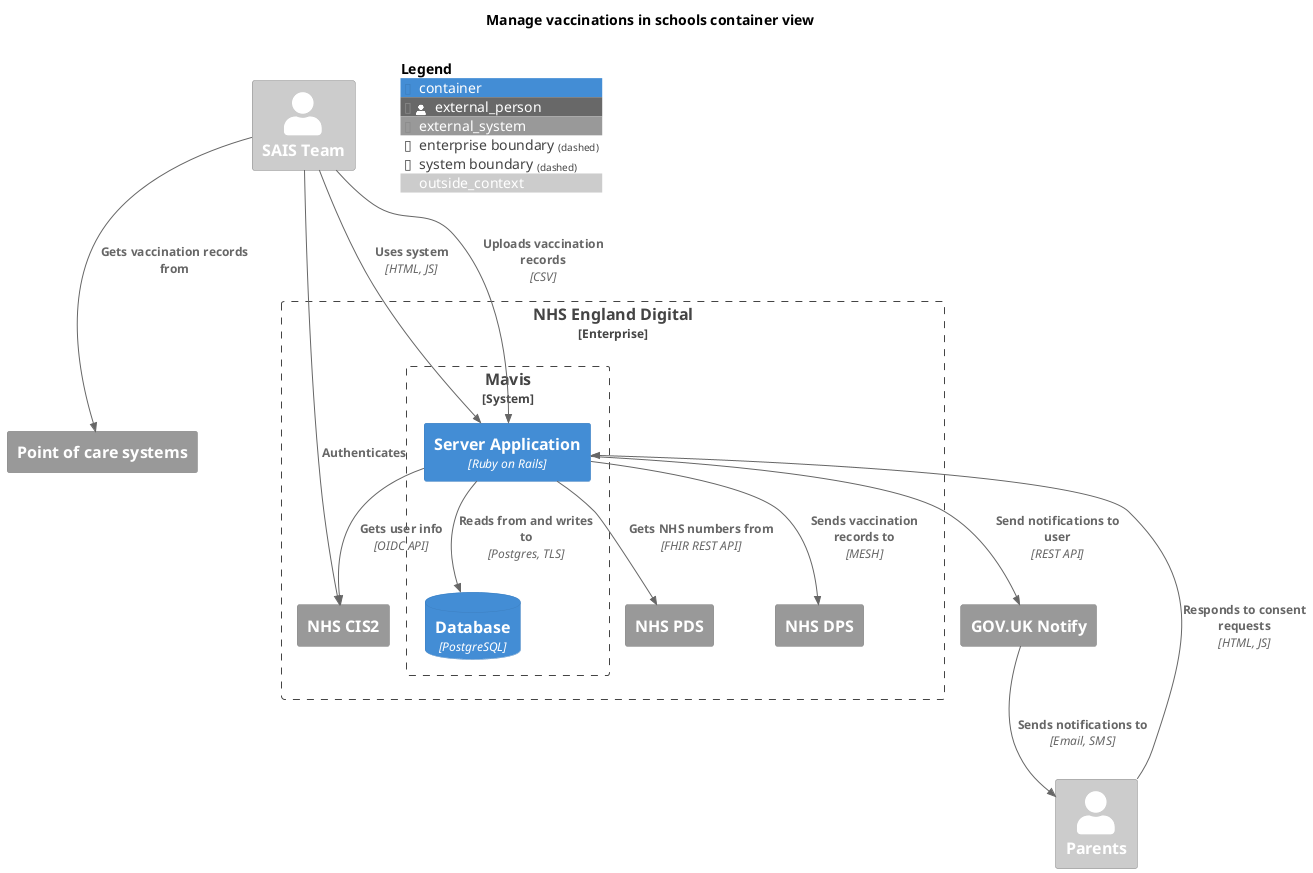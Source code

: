 @startuml

!include <C4/C4_Container.puml>

LAYOUT_TOP_DOWN()

title "Manage vaccinations in schools container view"

AddElementTag("outside_context", $bgColor="#CCC", $fontColor="#FFF")

Person_Ext(sais, "SAIS Team", $tags="outside_context")
Person_Ext(parents, "Parents", $tags="outside_context")

System_Ext(poc, "Point of care systems")

Enterprise_Boundary(nhs, "NHS England Digital") {
  System_Boundary(manage, "Mavis") {
    Container(mavis, "Server Application", "Ruby on Rails")
    ContainerDb(mavis_db, "Database", "PostgreSQL")
  }

  System_Ext(cis, "NHS CIS2")
  System_Ext(pds, "NHS PDS")
  System_Ext(dps, "NHS DPS")
}

System_Ext(notify, "GOV.UK Notify")

AddRelTag("optional", $textColor="black", $lineColor="black", $lineStyle="dashed")

Rel(sais, cis, "Authenticates")
Rel(mavis, cis, "Gets user info", "OIDC API")
Rel(sais, mavis, "Uses system", "HTML, JS")
Rel(sais, poc, "Gets vaccination records from")
Rel(sais, mavis, "Uploads vaccination records", "CSV")
Rel(parents, mavis, "Responds to consent requests", "HTML, JS")
Rel(mavis, notify, "Send notifications to user", "REST API")
Rel(notify, parents, "Sends notifications to", "Email, SMS")
Rel(mavis, pds, "Gets NHS numbers from", "FHIR REST API")
Rel(mavis, dps, "Sends vaccination records to", "MESH")
Rel(mavis, mavis_db, "Reads from and writes to", "Postgres, TLS")

SHOW_FLOATING_LEGEND()

@enduml
